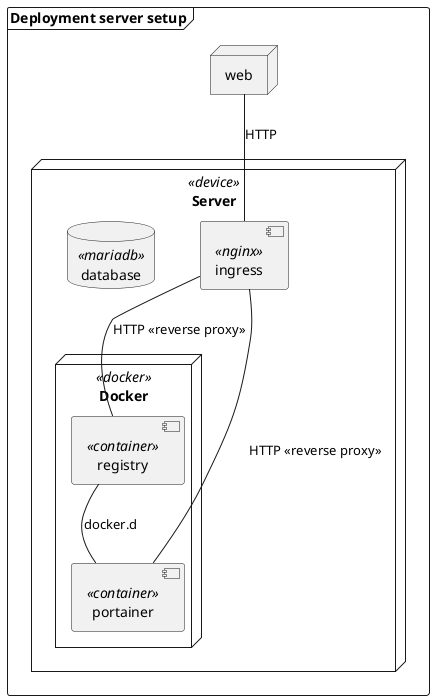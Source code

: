 @startuml server-deployment
skinparam monochrome true

frame "Deployment server setup" {
    node web {

    }

    node Server <<device>> {
        [ingress] <<nginx>>
        database database <<mariadb>>

        node Docker <<docker>> {
            [registry] <<container>>
            [portainer] <<container>>
        }

        ingress -- registry : HTTP <<reverse proxy>>
        ingress -- portainer : HTTP <<reverse proxy>>
        registry -- portainer : docker.d
    }

    web -- ingress : HTTP
}



@enduml